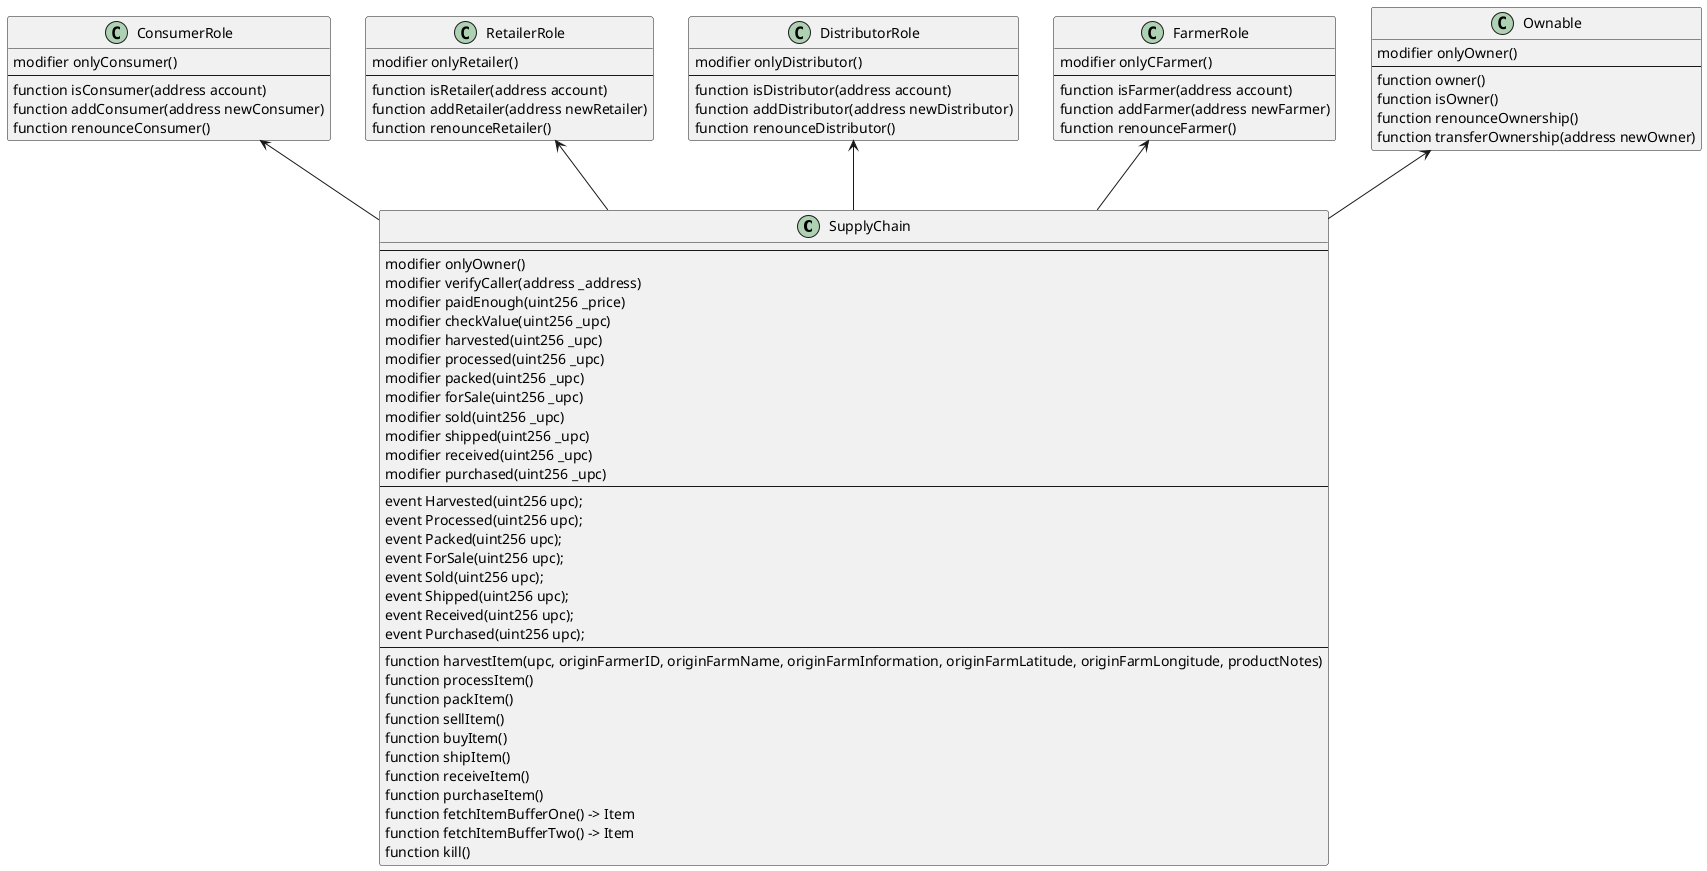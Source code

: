 ' http://www.plantuml.com/plantuml/uml/XPN1Yjim48RlUGeT4sWkXVPIA4kpNHeecvAKNXT57iSYicH6Ka9O-kwLivxk62dEPKd-xqVvDDRA3pv83B4rirtiEdDPDL9RiOpTyglOdAtS6oYG9uajuDOLuQFs0VK-1dUhiOKWjO5RUEMiZxJ-J1dflU2jrvaGosNwqxfArnfGE6ikoHPmlk3n2L3NbvKq9X5PLGXffPVXmwZPILrzjouUcddKDdpyz5cyTAWLZ5gg0NNy8qs4zrRirAZJI3o13r3ThdJeL1AOh4XrdEArmvqq4nhUcMg2DhhhfjP7KA1FauOHLIEpJT2ZWHFO87vam-WxN_xpNsmIHSx6aC4dDeESxcW01SHsdzCjttf1YUsRSTft7QqAsbaw1-i0xJmrFWY7-g3jst_E-f5_VvOjyEzhMpjiPRyCZt-c9CGAHfcpXo7iq5LHXMSNm2-O2HstgyaOfEdcgGTZydGVBuLg6cIMqjd90HsPdDGGLDF7ts9T0suip1SYtGHzDD7xVNRbtb4RatxXBzqUmqqcNczS6jdJSqFE8kqtUOXWNVeCLzIFOum3IkkJw3kcMyZ2-HeoIRfKIvwh7XPDjHyGhIoLIafXv94OQms__vOKjpEKcHoxrCk6h52qvFoEAgyoNnONfHddvlnbasiJBJeJl2VCUsHBML6L8FVaRxtSasZHa-0zJzuZJygAdWCSF6SFOAlOcdy0
@startuml Class
SupplyChain -up-> Ownable
SupplyChain -up-> FarmerRole
SupplyChain -up-> DistributorRole
SupplyChain -up-> RetailerRole
SupplyChain -up-> ConsumerRole

class SupplyChain {
  --
  modifier onlyOwner()
  modifier verifyCaller(address _address)
  modifier paidEnough(uint256 _price)
  modifier checkValue(uint256 _upc)
  modifier harvested(uint256 _upc)
  modifier processed(uint256 _upc)
  modifier packed(uint256 _upc)
  modifier forSale(uint256 _upc)
  modifier sold(uint256 _upc)
  modifier shipped(uint256 _upc)
  modifier received(uint256 _upc)
  modifier purchased(uint256 _upc)
  --
  event Harvested(uint256 upc);
  event Processed(uint256 upc);
  event Packed(uint256 upc);
  event ForSale(uint256 upc);
  event Sold(uint256 upc);
  event Shipped(uint256 upc);
  event Received(uint256 upc);
  event Purchased(uint256 upc);
  --
  function harvestItem(upc, originFarmerID, originFarmName, originFarmInformation, originFarmLatitude, originFarmLongitude, productNotes)
  function processItem()
  function packItem()
  function sellItem()
  function buyItem()
  function shipItem()
  function receiveItem()
  function purchaseItem()
  function fetchItemBufferOne() -> Item
  function fetchItemBufferTwo() -> Item
  function kill()
}

class Ownable {
  modifier onlyOwner()
  --
  function owner()
  function isOwner()
  function renounceOwnership()
  function transferOwnership(address newOwner)
}

class FarmerRole {
  modifier onlyCFarmer()
  --
  function isFarmer(address account)
  function addFarmer(address newFarmer)
  function renounceFarmer()
}

class DistributorRole {
  modifier onlyDistributor()
  --
  function isDistributor(address account)
  function addDistributor(address newDistributor)
  function renounceDistributor()
}

class RetailerRole {
  modifier onlyRetailer()
  --
  function isRetailer(address account)
  function addRetailer(address newRetailer)
  function renounceRetailer()
}

class ConsumerRole {
  modifier onlyConsumer()
  --
  function isConsumer(address account)
  function addConsumer(address newConsumer)
  function renounceConsumer()
}

@enduml

' Farmer: The Farmer can
'   - harvest coffee beans
'   - process coffee beans
'   - pack coffee palettes
'   - add coffee palettes
'   - ship coffee palettes
'   - track authenticity
' Distributor: The Distributor can
'   - buy coffee palettes
'   - track authenticity
' Retailer: The Retailer can
'   - receive coffee palettes
'   - track authenticity
' Consumer: The consumer can
'   - buy coffee palettes
'   - track authenticity
